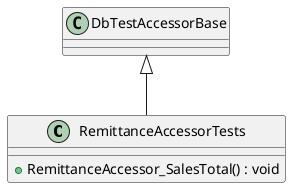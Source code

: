 @startuml
class RemittanceAccessorTests {
    + RemittanceAccessor_SalesTotal() : void
}
DbTestAccessorBase <|-- RemittanceAccessorTests
@enduml
